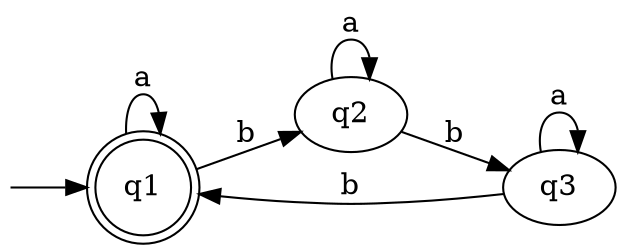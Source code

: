 // The Round Table
digraph "2-3-2" {
	rankdir="LR";
	 S [label= "", shape=none,height=.0,width=.0]
	n1 [label=q1 , shape=doublecircle]
	n2 [label=q2]
	n3 [label=q3]
	
	S -> n1
	n1 -> n1 [ label="a" ];
	n1 -> n2 [ label="b" ];
	n2 -> n2 [ label="a" ];
	n2 -> n3 [ label="b" ];
	n3 -> n3 [ label="a" ];
	n3 -> n1 [ label="b" ];
}
